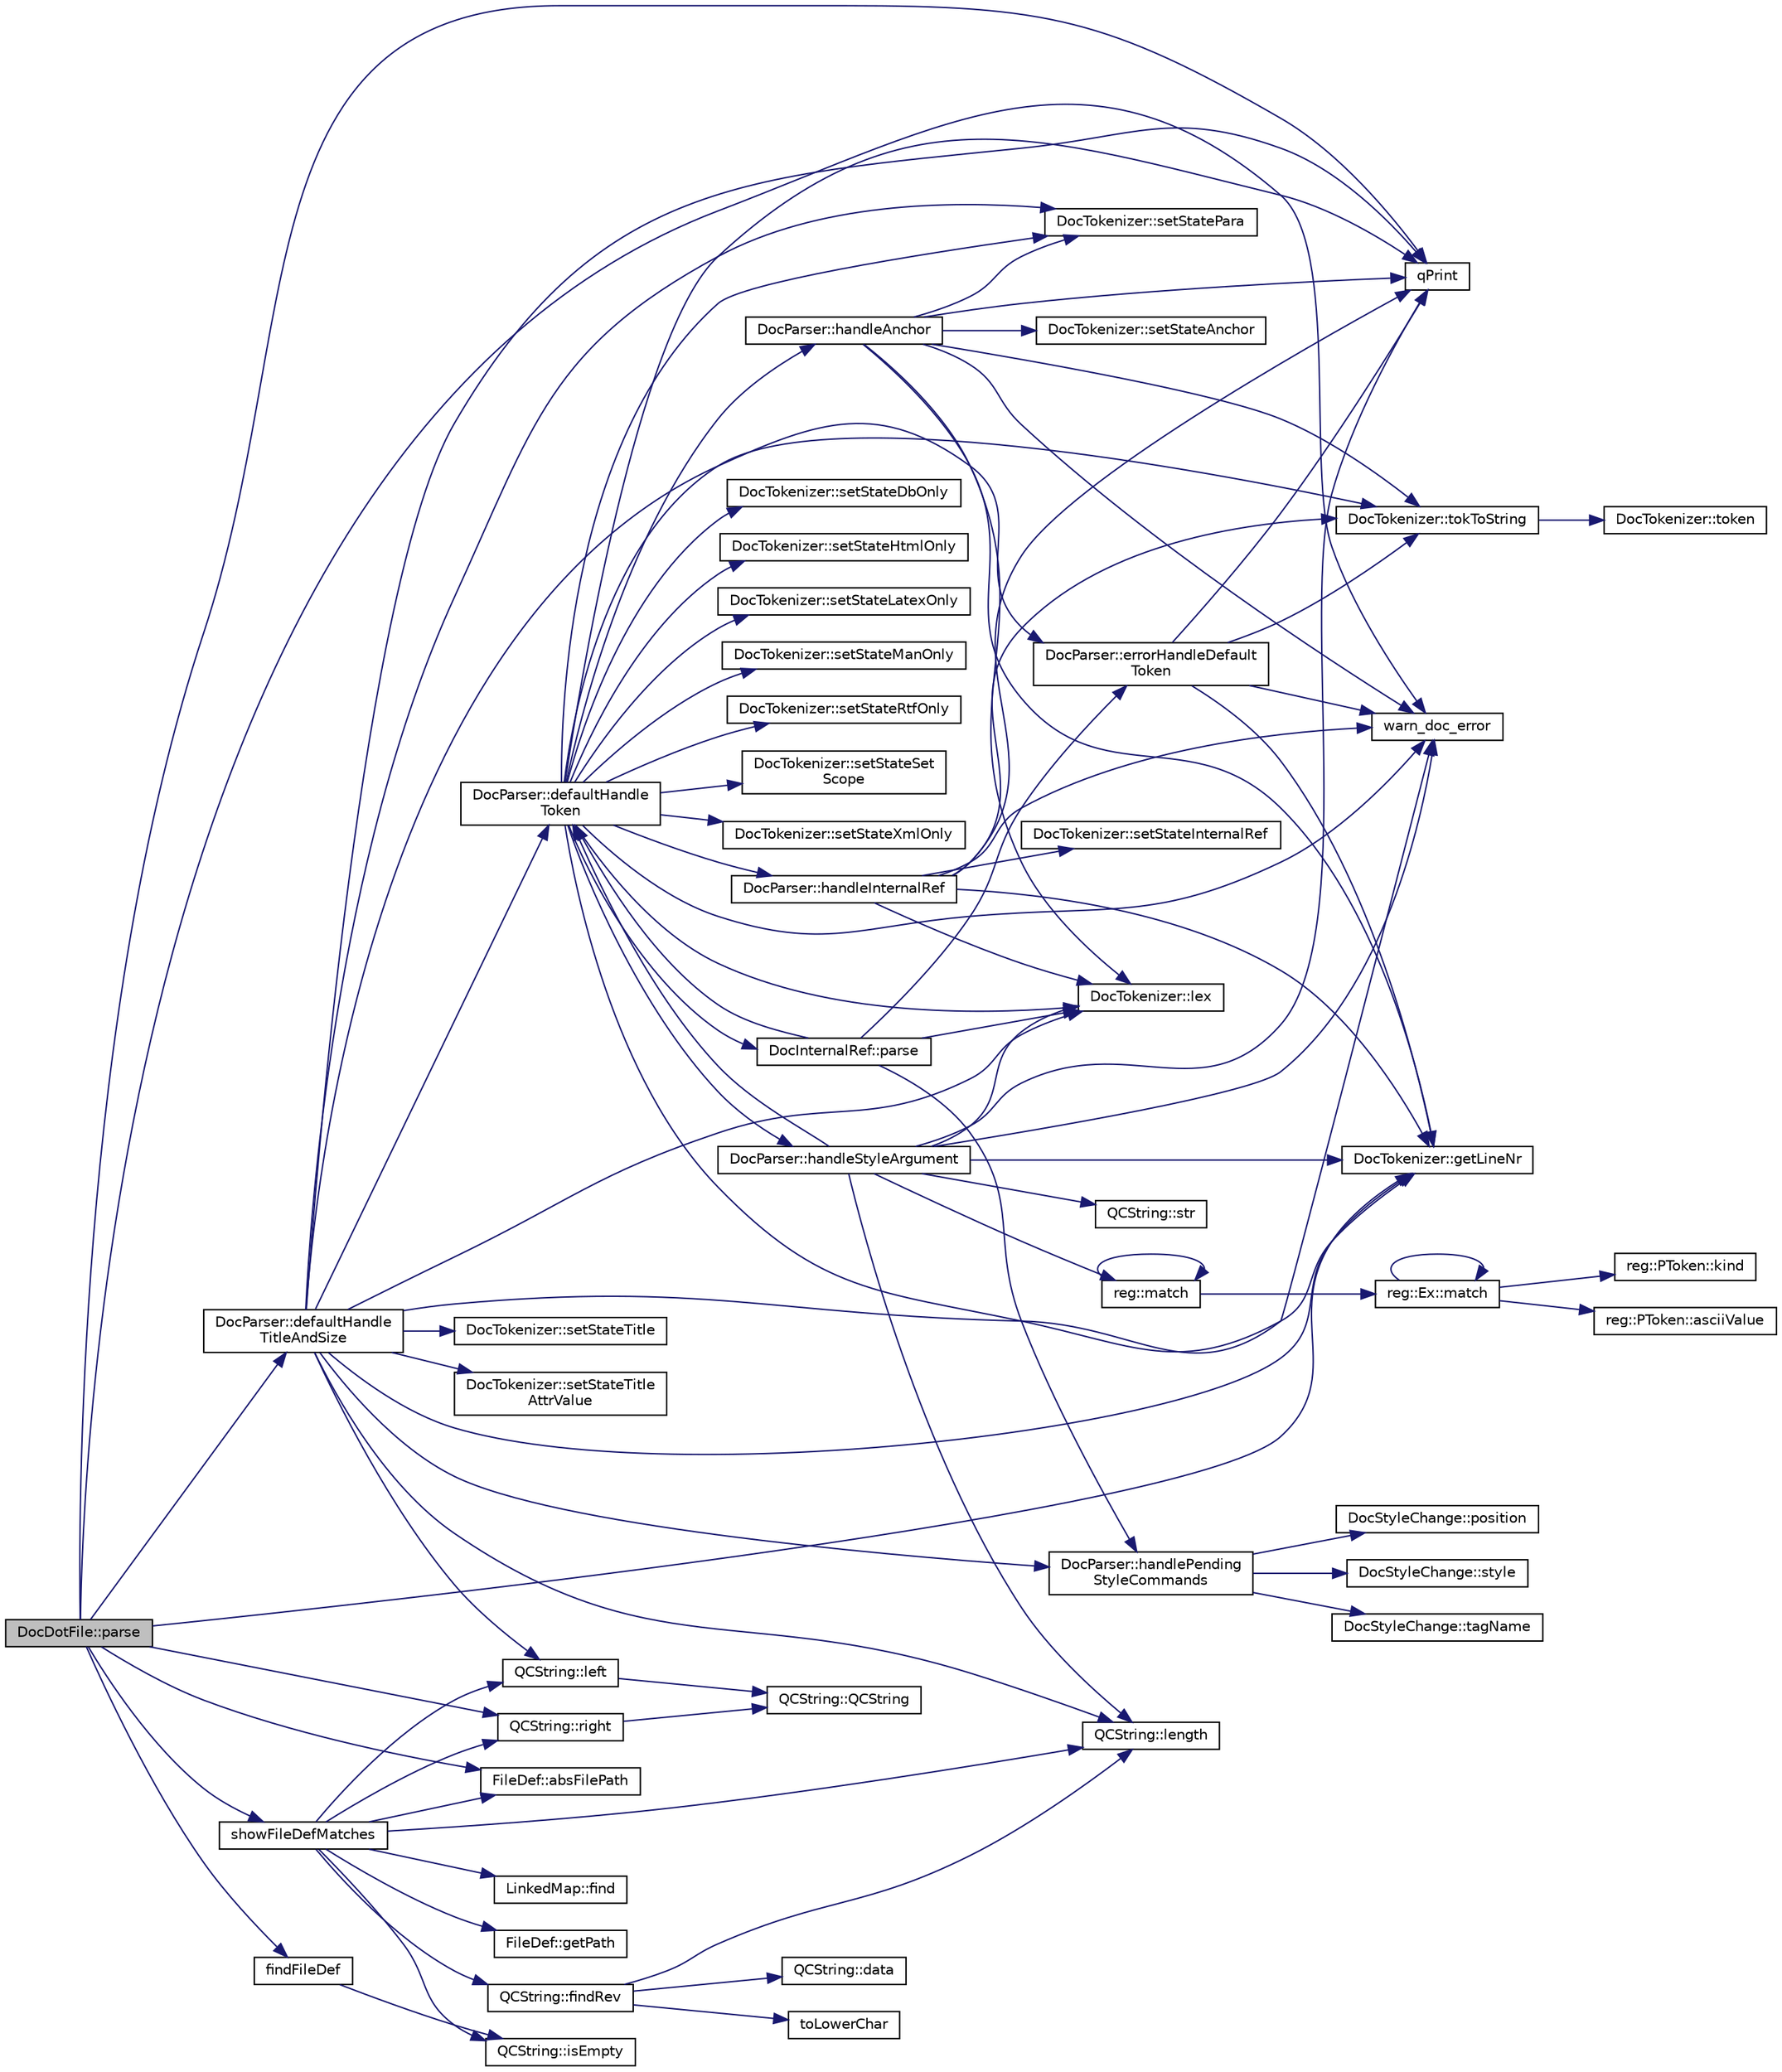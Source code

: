 digraph "DocDotFile::parse"
{
 // LATEX_PDF_SIZE
  edge [fontname="Helvetica",fontsize="10",labelfontname="Helvetica",labelfontsize="10"];
  node [fontname="Helvetica",fontsize="10",shape=record];
  rankdir="LR";
  Node1 [label="DocDotFile::parse",height=0.2,width=0.4,color="black", fillcolor="grey75", style="filled", fontcolor="black",tooltip=" "];
  Node1 -> Node2 [color="midnightblue",fontsize="10",style="solid",fontname="Helvetica"];
  Node2 [label="FileDef::absFilePath",height=0.2,width=0.4,color="black", fillcolor="white", style="filled",URL="$classFileDef.html#a800e157b3a9d9d68b3961528e60117d9",tooltip=" "];
  Node1 -> Node3 [color="midnightblue",fontsize="10",style="solid",fontname="Helvetica"];
  Node3 [label="DocParser::defaultHandle\lTitleAndSize",height=0.2,width=0.4,color="black", fillcolor="white", style="filled",URL="$classDocParser.html#a6681f8aa609c8cb65c5c645006b95ba2",tooltip=" "];
  Node3 -> Node4 [color="midnightblue",fontsize="10",style="solid",fontname="Helvetica"];
  Node4 [label="DocParser::defaultHandle\lToken",height=0.2,width=0.4,color="black", fillcolor="white", style="filled",URL="$classDocParser.html#ae3b839888ebff196345bf51d4aa323cb",tooltip=" "];
  Node4 -> Node5 [color="midnightblue",fontsize="10",style="solid",fontname="Helvetica"];
  Node5 [label="DocTokenizer::getLineNr",height=0.2,width=0.4,color="black", fillcolor="white", style="filled",URL="$classDocTokenizer.html#ae5366d3fa4095f81903bcc38ca7c88c7",tooltip=" "];
  Node4 -> Node6 [color="midnightblue",fontsize="10",style="solid",fontname="Helvetica"];
  Node6 [label="DocParser::handleAnchor",height=0.2,width=0.4,color="black", fillcolor="white", style="filled",URL="$classDocParser.html#a954683643a71b9f80f5be6dc5ad89bd2",tooltip=" "];
  Node6 -> Node5 [color="midnightblue",fontsize="10",style="solid",fontname="Helvetica"];
  Node6 -> Node7 [color="midnightblue",fontsize="10",style="solid",fontname="Helvetica"];
  Node7 [label="DocTokenizer::lex",height=0.2,width=0.4,color="black", fillcolor="white", style="filled",URL="$classDocTokenizer.html#a8986c06e98f6abf4c375fc8a3629a3b8",tooltip=" "];
  Node6 -> Node8 [color="midnightblue",fontsize="10",style="solid",fontname="Helvetica"];
  Node8 [label="qPrint",height=0.2,width=0.4,color="black", fillcolor="white", style="filled",URL="$qcstring_8h.html#a9851ebb5ae2f65b4d2b1d08421edbfd2",tooltip=" "];
  Node6 -> Node9 [color="midnightblue",fontsize="10",style="solid",fontname="Helvetica"];
  Node9 [label="DocTokenizer::setStateAnchor",height=0.2,width=0.4,color="black", fillcolor="white", style="filled",URL="$classDocTokenizer.html#a61dcd0ef63e1d16cf7fe47ecf5bc8892",tooltip=" "];
  Node6 -> Node10 [color="midnightblue",fontsize="10",style="solid",fontname="Helvetica"];
  Node10 [label="DocTokenizer::setStatePara",height=0.2,width=0.4,color="black", fillcolor="white", style="filled",URL="$classDocTokenizer.html#ae3c97a1c50f2345ed8a821b064752e4c",tooltip=" "];
  Node6 -> Node11 [color="midnightblue",fontsize="10",style="solid",fontname="Helvetica"];
  Node11 [label="DocTokenizer::tokToString",height=0.2,width=0.4,color="black", fillcolor="white", style="filled",URL="$classDocTokenizer.html#a37658bdc27c38125a5adc9e3278df7a4",tooltip=" "];
  Node11 -> Node12 [color="midnightblue",fontsize="10",style="solid",fontname="Helvetica"];
  Node12 [label="DocTokenizer::token",height=0.2,width=0.4,color="black", fillcolor="white", style="filled",URL="$classDocTokenizer.html#a060403865cc48ca7f55af46d8272282c",tooltip=" "];
  Node6 -> Node13 [color="midnightblue",fontsize="10",style="solid",fontname="Helvetica"];
  Node13 [label="warn_doc_error",height=0.2,width=0.4,color="black", fillcolor="white", style="filled",URL="$message_8cpp.html#a64240af0f75c8052d6bb3a4d1c684936",tooltip=" "];
  Node4 -> Node14 [color="midnightblue",fontsize="10",style="solid",fontname="Helvetica"];
  Node14 [label="DocParser::handleInternalRef",height=0.2,width=0.4,color="black", fillcolor="white", style="filled",URL="$classDocParser.html#acfc6b3d27d0cef1ce9177fb56291366d",tooltip=" "];
  Node14 -> Node5 [color="midnightblue",fontsize="10",style="solid",fontname="Helvetica"];
  Node14 -> Node7 [color="midnightblue",fontsize="10",style="solid",fontname="Helvetica"];
  Node14 -> Node8 [color="midnightblue",fontsize="10",style="solid",fontname="Helvetica"];
  Node14 -> Node15 [color="midnightblue",fontsize="10",style="solid",fontname="Helvetica"];
  Node15 [label="DocTokenizer::setStateInternalRef",height=0.2,width=0.4,color="black", fillcolor="white", style="filled",URL="$classDocTokenizer.html#ac3823e30efb8777b24236bf28c1fac52",tooltip=" "];
  Node14 -> Node11 [color="midnightblue",fontsize="10",style="solid",fontname="Helvetica"];
  Node14 -> Node13 [color="midnightblue",fontsize="10",style="solid",fontname="Helvetica"];
  Node4 -> Node16 [color="midnightblue",fontsize="10",style="solid",fontname="Helvetica"];
  Node16 [label="DocParser::handleStyleArgument",height=0.2,width=0.4,color="black", fillcolor="white", style="filled",URL="$classDocParser.html#a8bd122254c5818e5984dae6c31c2dbad",tooltip=" "];
  Node16 -> Node4 [color="midnightblue",fontsize="10",style="solid",fontname="Helvetica"];
  Node16 -> Node5 [color="midnightblue",fontsize="10",style="solid",fontname="Helvetica"];
  Node16 -> Node17 [color="midnightblue",fontsize="10",style="solid",fontname="Helvetica"];
  Node17 [label="QCString::length",height=0.2,width=0.4,color="black", fillcolor="white", style="filled",URL="$classQCString.html#ac52596733e9110b778019946d73fb268",tooltip=" "];
  Node16 -> Node7 [color="midnightblue",fontsize="10",style="solid",fontname="Helvetica"];
  Node16 -> Node18 [color="midnightblue",fontsize="10",style="solid",fontname="Helvetica"];
  Node18 [label="reg::match",height=0.2,width=0.4,color="black", fillcolor="white", style="filled",URL="$namespacereg.html#a1a29dcc7e2ccf462503adc5d496881ae",tooltip=" "];
  Node18 -> Node18 [color="midnightblue",fontsize="10",style="solid",fontname="Helvetica"];
  Node18 -> Node19 [color="midnightblue",fontsize="10",style="solid",fontname="Helvetica"];
  Node19 [label="reg::Ex::match",height=0.2,width=0.4,color="black", fillcolor="white", style="filled",URL="$classreg_1_1Ex.html#a9fc6293038a87e8995a13c0fdfd11499",tooltip=" "];
  Node19 -> Node20 [color="midnightblue",fontsize="10",style="solid",fontname="Helvetica"];
  Node20 [label="reg::PToken::asciiValue",height=0.2,width=0.4,color="black", fillcolor="white", style="filled",URL="$classreg_1_1PToken.html#a34589c92a4e8ff59eb14c5536e760929",tooltip=" "];
  Node19 -> Node21 [color="midnightblue",fontsize="10",style="solid",fontname="Helvetica"];
  Node21 [label="reg::PToken::kind",height=0.2,width=0.4,color="black", fillcolor="white", style="filled",URL="$classreg_1_1PToken.html#a5b947291aff91a346d6526074989a9fa",tooltip=" "];
  Node19 -> Node19 [color="midnightblue",fontsize="10",style="solid",fontname="Helvetica"];
  Node16 -> Node8 [color="midnightblue",fontsize="10",style="solid",fontname="Helvetica"];
  Node16 -> Node22 [color="midnightblue",fontsize="10",style="solid",fontname="Helvetica"];
  Node22 [label="QCString::str",height=0.2,width=0.4,color="black", fillcolor="white", style="filled",URL="$classQCString.html#a9824b07232eea418ab3b3e7dc3178eec",tooltip=" "];
  Node16 -> Node13 [color="midnightblue",fontsize="10",style="solid",fontname="Helvetica"];
  Node4 -> Node7 [color="midnightblue",fontsize="10",style="solid",fontname="Helvetica"];
  Node4 -> Node23 [color="midnightblue",fontsize="10",style="solid",fontname="Helvetica"];
  Node23 [label="DocInternalRef::parse",height=0.2,width=0.4,color="black", fillcolor="white", style="filled",URL="$classDocInternalRef.html#ab9cc38fde444889a618974f396bf36ed",tooltip=" "];
  Node23 -> Node4 [color="midnightblue",fontsize="10",style="solid",fontname="Helvetica"];
  Node23 -> Node24 [color="midnightblue",fontsize="10",style="solid",fontname="Helvetica"];
  Node24 [label="DocParser::errorHandleDefault\lToken",height=0.2,width=0.4,color="black", fillcolor="white", style="filled",URL="$classDocParser.html#ac9b469e67a11a78b65a434e4e242c380",tooltip=" "];
  Node24 -> Node5 [color="midnightblue",fontsize="10",style="solid",fontname="Helvetica"];
  Node24 -> Node8 [color="midnightblue",fontsize="10",style="solid",fontname="Helvetica"];
  Node24 -> Node11 [color="midnightblue",fontsize="10",style="solid",fontname="Helvetica"];
  Node24 -> Node13 [color="midnightblue",fontsize="10",style="solid",fontname="Helvetica"];
  Node23 -> Node25 [color="midnightblue",fontsize="10",style="solid",fontname="Helvetica"];
  Node25 [label="DocParser::handlePending\lStyleCommands",height=0.2,width=0.4,color="black", fillcolor="white", style="filled",URL="$classDocParser.html#a0dc4012a002f37af6903c9edc7bd4265",tooltip=" "];
  Node25 -> Node26 [color="midnightblue",fontsize="10",style="solid",fontname="Helvetica"];
  Node26 [label="DocStyleChange::position",height=0.2,width=0.4,color="black", fillcolor="white", style="filled",URL="$classDocStyleChange.html#a9cfdbb1f8ace3872966d8e6338cc9720",tooltip=" "];
  Node25 -> Node27 [color="midnightblue",fontsize="10",style="solid",fontname="Helvetica"];
  Node27 [label="DocStyleChange::style",height=0.2,width=0.4,color="black", fillcolor="white", style="filled",URL="$classDocStyleChange.html#a56d079390f264e34af453a015bd2e2c9",tooltip=" "];
  Node25 -> Node28 [color="midnightblue",fontsize="10",style="solid",fontname="Helvetica"];
  Node28 [label="DocStyleChange::tagName",height=0.2,width=0.4,color="black", fillcolor="white", style="filled",URL="$classDocStyleChange.html#a44ca0ca006829c1ca5d0fb87cb699a84",tooltip=" "];
  Node23 -> Node7 [color="midnightblue",fontsize="10",style="solid",fontname="Helvetica"];
  Node4 -> Node8 [color="midnightblue",fontsize="10",style="solid",fontname="Helvetica"];
  Node4 -> Node29 [color="midnightblue",fontsize="10",style="solid",fontname="Helvetica"];
  Node29 [label="DocTokenizer::setStateDbOnly",height=0.2,width=0.4,color="black", fillcolor="white", style="filled",URL="$classDocTokenizer.html#abd6696245928c12d39088589853903f0",tooltip=" "];
  Node4 -> Node30 [color="midnightblue",fontsize="10",style="solid",fontname="Helvetica"];
  Node30 [label="DocTokenizer::setStateHtmlOnly",height=0.2,width=0.4,color="black", fillcolor="white", style="filled",URL="$classDocTokenizer.html#ac363da2884c9fac4485a41f4c62f30ec",tooltip=" "];
  Node4 -> Node31 [color="midnightblue",fontsize="10",style="solid",fontname="Helvetica"];
  Node31 [label="DocTokenizer::setStateLatexOnly",height=0.2,width=0.4,color="black", fillcolor="white", style="filled",URL="$classDocTokenizer.html#a809628767bfb37617b67e8909177c379",tooltip=" "];
  Node4 -> Node32 [color="midnightblue",fontsize="10",style="solid",fontname="Helvetica"];
  Node32 [label="DocTokenizer::setStateManOnly",height=0.2,width=0.4,color="black", fillcolor="white", style="filled",URL="$classDocTokenizer.html#a8b58ee7b91c9386f23990ae2a3aac4d6",tooltip=" "];
  Node4 -> Node10 [color="midnightblue",fontsize="10",style="solid",fontname="Helvetica"];
  Node4 -> Node33 [color="midnightblue",fontsize="10",style="solid",fontname="Helvetica"];
  Node33 [label="DocTokenizer::setStateRtfOnly",height=0.2,width=0.4,color="black", fillcolor="white", style="filled",URL="$classDocTokenizer.html#a663752c3113ff8c63348c9efb7dc48ab",tooltip=" "];
  Node4 -> Node34 [color="midnightblue",fontsize="10",style="solid",fontname="Helvetica"];
  Node34 [label="DocTokenizer::setStateSet\lScope",height=0.2,width=0.4,color="black", fillcolor="white", style="filled",URL="$classDocTokenizer.html#af231e89152d53e5c666cf3e18aaadb8f",tooltip=" "];
  Node4 -> Node35 [color="midnightblue",fontsize="10",style="solid",fontname="Helvetica"];
  Node35 [label="DocTokenizer::setStateXmlOnly",height=0.2,width=0.4,color="black", fillcolor="white", style="filled",URL="$classDocTokenizer.html#aeb9d0c6ca2a16fa2b0d11aaca48d29f7",tooltip=" "];
  Node4 -> Node11 [color="midnightblue",fontsize="10",style="solid",fontname="Helvetica"];
  Node4 -> Node13 [color="midnightblue",fontsize="10",style="solid",fontname="Helvetica"];
  Node3 -> Node24 [color="midnightblue",fontsize="10",style="solid",fontname="Helvetica"];
  Node3 -> Node5 [color="midnightblue",fontsize="10",style="solid",fontname="Helvetica"];
  Node3 -> Node25 [color="midnightblue",fontsize="10",style="solid",fontname="Helvetica"];
  Node3 -> Node36 [color="midnightblue",fontsize="10",style="solid",fontname="Helvetica"];
  Node36 [label="QCString::left",height=0.2,width=0.4,color="black", fillcolor="white", style="filled",URL="$classQCString.html#aecf8b66312c4e97333219cc344c11a4f",tooltip=" "];
  Node36 -> Node37 [color="midnightblue",fontsize="10",style="solid",fontname="Helvetica"];
  Node37 [label="QCString::QCString",height=0.2,width=0.4,color="black", fillcolor="white", style="filled",URL="$classQCString.html#ad691e1087cc03e14e00d1147ae0ecab7",tooltip=" "];
  Node3 -> Node17 [color="midnightblue",fontsize="10",style="solid",fontname="Helvetica"];
  Node3 -> Node7 [color="midnightblue",fontsize="10",style="solid",fontname="Helvetica"];
  Node3 -> Node8 [color="midnightblue",fontsize="10",style="solid",fontname="Helvetica"];
  Node3 -> Node10 [color="midnightblue",fontsize="10",style="solid",fontname="Helvetica"];
  Node3 -> Node38 [color="midnightblue",fontsize="10",style="solid",fontname="Helvetica"];
  Node38 [label="DocTokenizer::setStateTitle",height=0.2,width=0.4,color="black", fillcolor="white", style="filled",URL="$classDocTokenizer.html#a7b9c9df4ada21e5fb5c5a7d5eac0fbd2",tooltip=" "];
  Node3 -> Node39 [color="midnightblue",fontsize="10",style="solid",fontname="Helvetica"];
  Node39 [label="DocTokenizer::setStateTitle\lAttrValue",height=0.2,width=0.4,color="black", fillcolor="white", style="filled",URL="$classDocTokenizer.html#a0b6da566ad128beaf9ccb68aa8d1c705",tooltip=" "];
  Node3 -> Node13 [color="midnightblue",fontsize="10",style="solid",fontname="Helvetica"];
  Node1 -> Node40 [color="midnightblue",fontsize="10",style="solid",fontname="Helvetica"];
  Node40 [label="findFileDef",height=0.2,width=0.4,color="black", fillcolor="white", style="filled",URL="$util_8cpp.html#af891990268daeb8713d18d154b84ffdb",tooltip=" "];
  Node40 -> Node41 [color="midnightblue",fontsize="10",style="solid",fontname="Helvetica"];
  Node41 [label="QCString::isEmpty",height=0.2,width=0.4,color="black", fillcolor="white", style="filled",URL="$classQCString.html#a621c4090d69ad7d05ef8e5234376c3d8",tooltip=" "];
  Node1 -> Node5 [color="midnightblue",fontsize="10",style="solid",fontname="Helvetica"];
  Node1 -> Node8 [color="midnightblue",fontsize="10",style="solid",fontname="Helvetica"];
  Node1 -> Node42 [color="midnightblue",fontsize="10",style="solid",fontname="Helvetica"];
  Node42 [label="QCString::right",height=0.2,width=0.4,color="black", fillcolor="white", style="filled",URL="$classQCString.html#a8f4aa5417f6a834f28c7148a1fe262d5",tooltip=" "];
  Node42 -> Node37 [color="midnightblue",fontsize="10",style="solid",fontname="Helvetica"];
  Node1 -> Node43 [color="midnightblue",fontsize="10",style="solid",fontname="Helvetica"];
  Node43 [label="showFileDefMatches",height=0.2,width=0.4,color="black", fillcolor="white", style="filled",URL="$util_8cpp.html#a70d0b468521b0304252fb659f3b15e24",tooltip=" "];
  Node43 -> Node2 [color="midnightblue",fontsize="10",style="solid",fontname="Helvetica"];
  Node43 -> Node44 [color="midnightblue",fontsize="10",style="solid",fontname="Helvetica"];
  Node44 [label="LinkedMap::find",height=0.2,width=0.4,color="black", fillcolor="white", style="filled",URL="$classLinkedMap.html#ad7659775b7de962b4fe0921456baf4f4",tooltip=" "];
  Node43 -> Node45 [color="midnightblue",fontsize="10",style="solid",fontname="Helvetica"];
  Node45 [label="QCString::findRev",height=0.2,width=0.4,color="black", fillcolor="white", style="filled",URL="$classQCString.html#ab47a6435c16d61d04fb448f1080b4e26",tooltip=" "];
  Node45 -> Node46 [color="midnightblue",fontsize="10",style="solid",fontname="Helvetica"];
  Node46 [label="QCString::data",height=0.2,width=0.4,color="black", fillcolor="white", style="filled",URL="$classQCString.html#ac3aa3ac1a1c36d3305eba22a2eb0d098",tooltip=" "];
  Node45 -> Node17 [color="midnightblue",fontsize="10",style="solid",fontname="Helvetica"];
  Node45 -> Node47 [color="midnightblue",fontsize="10",style="solid",fontname="Helvetica"];
  Node47 [label="toLowerChar",height=0.2,width=0.4,color="black", fillcolor="white", style="filled",URL="$qcstring_8cpp.html#a4e545641f98651d4fb8299b407721f9b",tooltip=" "];
  Node43 -> Node48 [color="midnightblue",fontsize="10",style="solid",fontname="Helvetica"];
  Node48 [label="FileDef::getPath",height=0.2,width=0.4,color="black", fillcolor="white", style="filled",URL="$classFileDef.html#a4fa6cc178c30328fa1ae5efec0fea794",tooltip=" "];
  Node43 -> Node41 [color="midnightblue",fontsize="10",style="solid",fontname="Helvetica"];
  Node43 -> Node36 [color="midnightblue",fontsize="10",style="solid",fontname="Helvetica"];
  Node43 -> Node17 [color="midnightblue",fontsize="10",style="solid",fontname="Helvetica"];
  Node43 -> Node42 [color="midnightblue",fontsize="10",style="solid",fontname="Helvetica"];
  Node1 -> Node13 [color="midnightblue",fontsize="10",style="solid",fontname="Helvetica"];
}
